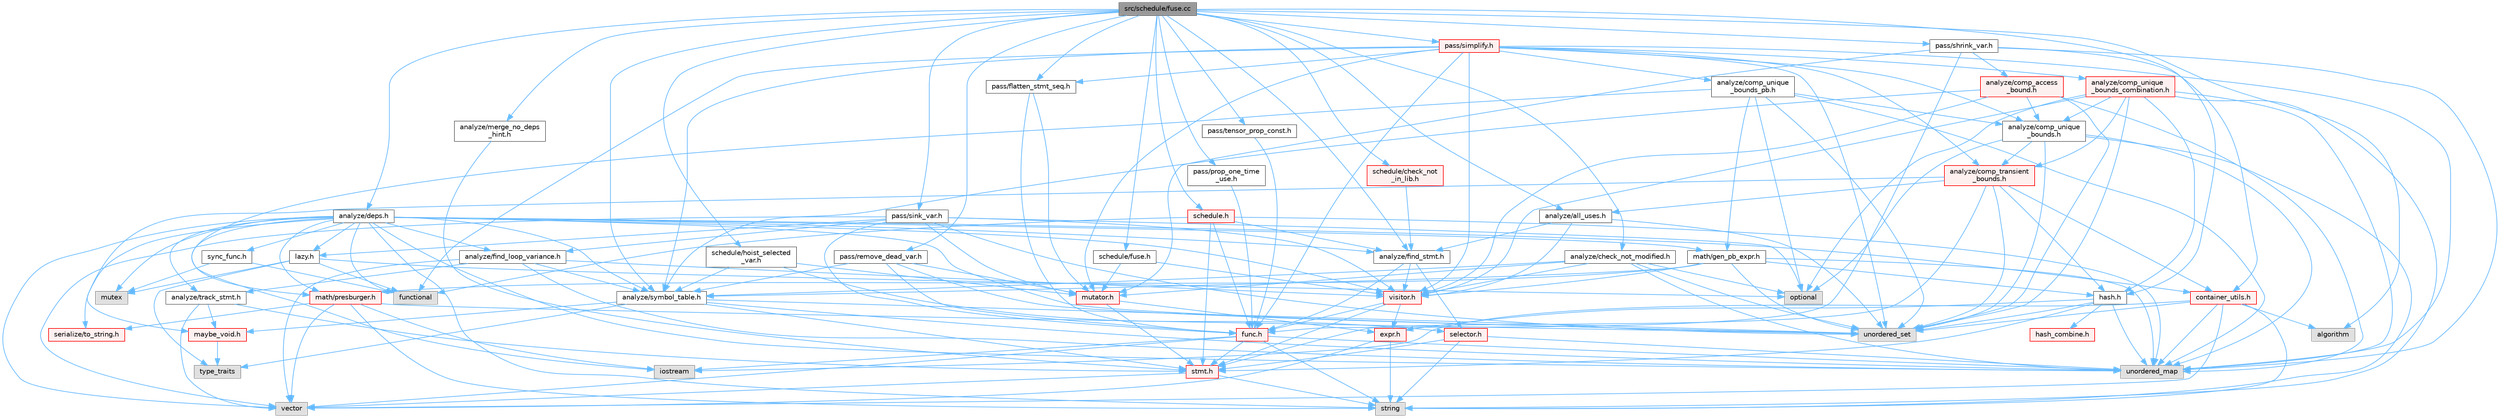 digraph "src/schedule/fuse.cc"
{
 // LATEX_PDF_SIZE
  bgcolor="transparent";
  edge [fontname=Helvetica,fontsize=10,labelfontname=Helvetica,labelfontsize=10];
  node [fontname=Helvetica,fontsize=10,shape=box,height=0.2,width=0.4];
  Node1 [label="src/schedule/fuse.cc",height=0.2,width=0.4,color="gray40", fillcolor="grey60", style="filled", fontcolor="black",tooltip=" "];
  Node1 -> Node2 [color="steelblue1",style="solid"];
  Node2 [label="algorithm",height=0.2,width=0.4,color="grey60", fillcolor="#E0E0E0", style="filled",tooltip=" "];
  Node1 -> Node3 [color="steelblue1",style="solid"];
  Node3 [label="analyze/all_uses.h",height=0.2,width=0.4,color="grey40", fillcolor="white", style="filled",URL="$all__uses_8h.html",tooltip=" "];
  Node3 -> Node4 [color="steelblue1",style="solid"];
  Node4 [label="unordered_set",height=0.2,width=0.4,color="grey60", fillcolor="#E0E0E0", style="filled",tooltip=" "];
  Node3 -> Node5 [color="steelblue1",style="solid"];
  Node5 [label="analyze/find_stmt.h",height=0.2,width=0.4,color="grey40", fillcolor="white", style="filled",URL="$find__stmt_8h.html",tooltip=" "];
  Node5 -> Node6 [color="steelblue1",style="solid"];
  Node6 [label="func.h",height=0.2,width=0.4,color="red", fillcolor="#FFF0F0", style="filled",URL="$func_8h.html",tooltip=" "];
  Node6 -> Node7 [color="steelblue1",style="solid"];
  Node7 [label="iostream",height=0.2,width=0.4,color="grey60", fillcolor="#E0E0E0", style="filled",tooltip=" "];
  Node6 -> Node8 [color="steelblue1",style="solid"];
  Node8 [label="string",height=0.2,width=0.4,color="grey60", fillcolor="#E0E0E0", style="filled",tooltip=" "];
  Node6 -> Node9 [color="steelblue1",style="solid"];
  Node9 [label="unordered_map",height=0.2,width=0.4,color="grey60", fillcolor="#E0E0E0", style="filled",tooltip=" "];
  Node6 -> Node11 [color="steelblue1",style="solid"];
  Node11 [label="vector",height=0.2,width=0.4,color="grey60", fillcolor="#E0E0E0", style="filled",tooltip=" "];
  Node6 -> Node49 [color="steelblue1",style="solid"];
  Node49 [label="stmt.h",height=0.2,width=0.4,color="red", fillcolor="#FFF0F0", style="filled",URL="$stmt_8h.html",tooltip=" "];
  Node49 -> Node8 [color="steelblue1",style="solid"];
  Node49 -> Node11 [color="steelblue1",style="solid"];
  Node5 -> Node55 [color="steelblue1",style="solid"];
  Node55 [label="selector.h",height=0.2,width=0.4,color="red", fillcolor="#FFF0F0", style="filled",URL="$selector_8h.html",tooltip=" "];
  Node55 -> Node8 [color="steelblue1",style="solid"];
  Node55 -> Node9 [color="steelblue1",style="solid"];
  Node55 -> Node49 [color="steelblue1",style="solid"];
  Node5 -> Node56 [color="steelblue1",style="solid"];
  Node56 [label="visitor.h",height=0.2,width=0.4,color="red", fillcolor="#FFF0F0", style="filled",URL="$visitor_8h.html",tooltip=" "];
  Node56 -> Node42 [color="steelblue1",style="solid"];
  Node42 [label="expr.h",height=0.2,width=0.4,color="red", fillcolor="#FFF0F0", style="filled",URL="$expr_8h.html",tooltip=" "];
  Node42 -> Node8 [color="steelblue1",style="solid"];
  Node42 -> Node11 [color="steelblue1",style="solid"];
  Node56 -> Node6 [color="steelblue1",style="solid"];
  Node56 -> Node49 [color="steelblue1",style="solid"];
  Node3 -> Node56 [color="steelblue1",style="solid"];
  Node1 -> Node61 [color="steelblue1",style="solid"];
  Node61 [label="analyze/check_not_modified.h",height=0.2,width=0.4,color="grey40", fillcolor="white", style="filled",URL="$check__not__modified_8h.html",tooltip=" "];
  Node61 -> Node15 [color="steelblue1",style="solid"];
  Node15 [label="optional",height=0.2,width=0.4,color="grey60", fillcolor="#E0E0E0", style="filled",tooltip=" "];
  Node61 -> Node9 [color="steelblue1",style="solid"];
  Node61 -> Node4 [color="steelblue1",style="solid"];
  Node61 -> Node62 [color="steelblue1",style="solid"];
  Node62 [label="analyze/symbol_table.h",height=0.2,width=0.4,color="grey40", fillcolor="white", style="filled",URL="$symbol__table_8h.html",tooltip=" "];
  Node62 -> Node23 [color="steelblue1",style="solid"];
  Node23 [label="type_traits",height=0.2,width=0.4,color="grey60", fillcolor="#E0E0E0", style="filled",tooltip=" "];
  Node62 -> Node9 [color="steelblue1",style="solid"];
  Node62 -> Node4 [color="steelblue1",style="solid"];
  Node62 -> Node63 [color="steelblue1",style="solid"];
  Node63 [label="maybe_void.h",height=0.2,width=0.4,color="red", fillcolor="#FFF0F0", style="filled",URL="$maybe__void_8h.html",tooltip=" "];
  Node63 -> Node23 [color="steelblue1",style="solid"];
  Node62 -> Node49 [color="steelblue1",style="solid"];
  Node61 -> Node64 [color="steelblue1",style="solid"];
  Node64 [label="mutator.h",height=0.2,width=0.4,color="red", fillcolor="#FFF0F0", style="filled",URL="$mutator_8h.html",tooltip=" "];
  Node64 -> Node42 [color="steelblue1",style="solid"];
  Node64 -> Node49 [color="steelblue1",style="solid"];
  Node61 -> Node56 [color="steelblue1",style="solid"];
  Node1 -> Node65 [color="steelblue1",style="solid"];
  Node65 [label="analyze/deps.h",height=0.2,width=0.4,color="grey40", fillcolor="white", style="filled",URL="$deps_8h.html",tooltip=" "];
  Node65 -> Node14 [color="steelblue1",style="solid"];
  Node14 [label="functional",height=0.2,width=0.4,color="grey60", fillcolor="#E0E0E0", style="filled",tooltip=" "];
  Node65 -> Node7 [color="steelblue1",style="solid"];
  Node65 -> Node59 [color="steelblue1",style="solid"];
  Node59 [label="mutex",height=0.2,width=0.4,color="grey60", fillcolor="#E0E0E0", style="filled",tooltip=" "];
  Node65 -> Node8 [color="steelblue1",style="solid"];
  Node65 -> Node9 [color="steelblue1",style="solid"];
  Node65 -> Node4 [color="steelblue1",style="solid"];
  Node65 -> Node11 [color="steelblue1",style="solid"];
  Node65 -> Node66 [color="steelblue1",style="solid"];
  Node66 [label="analyze/find_loop_variance.h",height=0.2,width=0.4,color="grey40", fillcolor="white", style="filled",URL="$find__loop__variance_8h.html",tooltip=" "];
  Node66 -> Node9 [color="steelblue1",style="solid"];
  Node66 -> Node11 [color="steelblue1",style="solid"];
  Node66 -> Node62 [color="steelblue1",style="solid"];
  Node66 -> Node67 [color="steelblue1",style="solid"];
  Node67 [label="analyze/track_stmt.h",height=0.2,width=0.4,color="grey40", fillcolor="white", style="filled",URL="$track__stmt_8h.html",tooltip=" "];
  Node67 -> Node11 [color="steelblue1",style="solid"];
  Node67 -> Node63 [color="steelblue1",style="solid"];
  Node67 -> Node49 [color="steelblue1",style="solid"];
  Node66 -> Node56 [color="steelblue1",style="solid"];
  Node65 -> Node5 [color="steelblue1",style="solid"];
  Node65 -> Node62 [color="steelblue1",style="solid"];
  Node65 -> Node67 [color="steelblue1",style="solid"];
  Node65 -> Node34 [color="steelblue1",style="solid"];
  Node34 [label="container_utils.h",height=0.2,width=0.4,color="red", fillcolor="#FFF0F0", style="filled",URL="$container__utils_8h.html",tooltip=" "];
  Node34 -> Node2 [color="steelblue1",style="solid"];
  Node34 -> Node7 [color="steelblue1",style="solid"];
  Node34 -> Node8 [color="steelblue1",style="solid"];
  Node34 -> Node9 [color="steelblue1",style="solid"];
  Node34 -> Node4 [color="steelblue1",style="solid"];
  Node34 -> Node11 [color="steelblue1",style="solid"];
  Node65 -> Node68 [color="steelblue1",style="solid"];
  Node68 [label="lazy.h",height=0.2,width=0.4,color="grey40", fillcolor="white", style="filled",URL="$lazy_8h.html",tooltip=" "];
  Node68 -> Node14 [color="steelblue1",style="solid"];
  Node68 -> Node59 [color="steelblue1",style="solid"];
  Node68 -> Node15 [color="steelblue1",style="solid"];
  Node68 -> Node23 [color="steelblue1",style="solid"];
  Node65 -> Node69 [color="steelblue1",style="solid"];
  Node69 [label="math/gen_pb_expr.h",height=0.2,width=0.4,color="grey40", fillcolor="white", style="filled",URL="$gen__pb__expr_8h.html",tooltip=" "];
  Node69 -> Node9 [color="steelblue1",style="solid"];
  Node69 -> Node4 [color="steelblue1",style="solid"];
  Node69 -> Node62 [color="steelblue1",style="solid"];
  Node69 -> Node70 [color="steelblue1",style="solid"];
  Node70 [label="hash.h",height=0.2,width=0.4,color="grey40", fillcolor="white", style="filled",URL="$hash_8h.html",tooltip=" "];
  Node70 -> Node9 [color="steelblue1",style="solid"];
  Node70 -> Node4 [color="steelblue1",style="solid"];
  Node70 -> Node42 [color="steelblue1",style="solid"];
  Node70 -> Node53 [color="steelblue1",style="solid"];
  Node53 [label="hash_combine.h",height=0.2,width=0.4,color="red", fillcolor="#FFF0F0", style="filled",URL="$hash__combine_8h.html",tooltip=" "];
  Node70 -> Node49 [color="steelblue1",style="solid"];
  Node69 -> Node71 [color="steelblue1",style="solid"];
  Node71 [label="math/presburger.h",height=0.2,width=0.4,color="red", fillcolor="#FFF0F0", style="filled",URL="$presburger_8h.html",tooltip=" "];
  Node71 -> Node7 [color="steelblue1",style="solid"];
  Node71 -> Node8 [color="steelblue1",style="solid"];
  Node71 -> Node4 [color="steelblue1",style="solid"];
  Node71 -> Node11 [color="steelblue1",style="solid"];
  Node71 -> Node29 [color="steelblue1",style="solid"];
  Node29 [label="serialize/to_string.h",height=0.2,width=0.4,color="red", fillcolor="#FFF0F0", style="filled",URL="$to__string_8h.html",tooltip=" "];
  Node69 -> Node56 [color="steelblue1",style="solid"];
  Node65 -> Node71 [color="steelblue1",style="solid"];
  Node65 -> Node29 [color="steelblue1",style="solid"];
  Node65 -> Node88 [color="steelblue1",style="solid"];
  Node88 [label="sync_func.h",height=0.2,width=0.4,color="grey40", fillcolor="white", style="filled",URL="$sync__func_8h.html",tooltip=" "];
  Node88 -> Node14 [color="steelblue1",style="solid"];
  Node88 -> Node59 [color="steelblue1",style="solid"];
  Node65 -> Node56 [color="steelblue1",style="solid"];
  Node1 -> Node5 [color="steelblue1",style="solid"];
  Node1 -> Node89 [color="steelblue1",style="solid"];
  Node89 [label="analyze/merge_no_deps\l_hint.h",height=0.2,width=0.4,color="grey40", fillcolor="white", style="filled",URL="$merge__no__deps__hint_8h.html",tooltip=" "];
  Node89 -> Node49 [color="steelblue1",style="solid"];
  Node1 -> Node62 [color="steelblue1",style="solid"];
  Node1 -> Node70 [color="steelblue1",style="solid"];
  Node1 -> Node90 [color="steelblue1",style="solid"];
  Node90 [label="pass/flatten_stmt_seq.h",height=0.2,width=0.4,color="grey40", fillcolor="white", style="filled",URL="$flatten__stmt__seq_8h.html",tooltip=" "];
  Node90 -> Node6 [color="steelblue1",style="solid"];
  Node90 -> Node64 [color="steelblue1",style="solid"];
  Node1 -> Node91 [color="steelblue1",style="solid"];
  Node91 [label="pass/prop_one_time\l_use.h",height=0.2,width=0.4,color="grey40", fillcolor="white", style="filled",URL="$prop__one__time__use_8h.html",tooltip=" "];
  Node91 -> Node6 [color="steelblue1",style="solid"];
  Node1 -> Node92 [color="steelblue1",style="solid"];
  Node92 [label="pass/remove_dead_var.h",height=0.2,width=0.4,color="grey40", fillcolor="white", style="filled",URL="$remove__dead__var_8h.html",tooltip=" "];
  Node92 -> Node4 [color="steelblue1",style="solid"];
  Node92 -> Node62 [color="steelblue1",style="solid"];
  Node92 -> Node6 [color="steelblue1",style="solid"];
  Node92 -> Node64 [color="steelblue1",style="solid"];
  Node1 -> Node93 [color="steelblue1",style="solid"];
  Node93 [label="pass/shrink_var.h",height=0.2,width=0.4,color="grey40", fillcolor="white", style="filled",URL="$shrink__var_8h.html",tooltip=" "];
  Node93 -> Node9 [color="steelblue1",style="solid"];
  Node93 -> Node94 [color="steelblue1",style="solid"];
  Node94 [label="analyze/comp_access\l_bound.h",height=0.2,width=0.4,color="red", fillcolor="#FFF0F0", style="filled",URL="$comp__access__bound_8h.html",tooltip=" "];
  Node94 -> Node9 [color="steelblue1",style="solid"];
  Node94 -> Node4 [color="steelblue1",style="solid"];
  Node94 -> Node95 [color="steelblue1",style="solid"];
  Node95 [label="analyze/comp_unique\l_bounds.h",height=0.2,width=0.4,color="grey40", fillcolor="white", style="filled",URL="$comp__unique__bounds_8h.html",tooltip=" "];
  Node95 -> Node15 [color="steelblue1",style="solid"];
  Node95 -> Node8 [color="steelblue1",style="solid"];
  Node95 -> Node9 [color="steelblue1",style="solid"];
  Node95 -> Node4 [color="steelblue1",style="solid"];
  Node95 -> Node96 [color="steelblue1",style="solid"];
  Node96 [label="analyze/comp_transient\l_bounds.h",height=0.2,width=0.4,color="red", fillcolor="#FFF0F0", style="filled",URL="$comp__transient__bounds_8h.html",tooltip=" "];
  Node96 -> Node4 [color="steelblue1",style="solid"];
  Node96 -> Node3 [color="steelblue1",style="solid"];
  Node96 -> Node34 [color="steelblue1",style="solid"];
  Node96 -> Node70 [color="steelblue1",style="solid"];
  Node96 -> Node63 [color="steelblue1",style="solid"];
  Node96 -> Node49 [color="steelblue1",style="solid"];
  Node94 -> Node62 [color="steelblue1",style="solid"];
  Node94 -> Node56 [color="steelblue1",style="solid"];
  Node93 -> Node34 [color="steelblue1",style="solid"];
  Node93 -> Node6 [color="steelblue1",style="solid"];
  Node93 -> Node64 [color="steelblue1",style="solid"];
  Node1 -> Node104 [color="steelblue1",style="solid"];
  Node104 [label="pass/simplify.h",height=0.2,width=0.4,color="red", fillcolor="#FFF0F0", style="filled",URL="$simplify_8h.html",tooltip=" "];
  Node104 -> Node14 [color="steelblue1",style="solid"];
  Node104 -> Node9 [color="steelblue1",style="solid"];
  Node104 -> Node4 [color="steelblue1",style="solid"];
  Node104 -> Node96 [color="steelblue1",style="solid"];
  Node104 -> Node95 [color="steelblue1",style="solid"];
  Node104 -> Node105 [color="steelblue1",style="solid"];
  Node105 [label="analyze/comp_unique\l_bounds_combination.h",height=0.2,width=0.4,color="red", fillcolor="#FFF0F0", style="filled",URL="$comp__unique__bounds__combination_8h.html",tooltip=" "];
  Node105 -> Node15 [color="steelblue1",style="solid"];
  Node105 -> Node8 [color="steelblue1",style="solid"];
  Node105 -> Node9 [color="steelblue1",style="solid"];
  Node105 -> Node4 [color="steelblue1",style="solid"];
  Node105 -> Node96 [color="steelblue1",style="solid"];
  Node105 -> Node95 [color="steelblue1",style="solid"];
  Node105 -> Node70 [color="steelblue1",style="solid"];
  Node105 -> Node56 [color="steelblue1",style="solid"];
  Node104 -> Node106 [color="steelblue1",style="solid"];
  Node106 [label="analyze/comp_unique\l_bounds_pb.h",height=0.2,width=0.4,color="grey40", fillcolor="white", style="filled",URL="$comp__unique__bounds__pb_8h.html",tooltip=" "];
  Node106 -> Node15 [color="steelblue1",style="solid"];
  Node106 -> Node9 [color="steelblue1",style="solid"];
  Node106 -> Node4 [color="steelblue1",style="solid"];
  Node106 -> Node95 [color="steelblue1",style="solid"];
  Node106 -> Node69 [color="steelblue1",style="solid"];
  Node106 -> Node71 [color="steelblue1",style="solid"];
  Node104 -> Node62 [color="steelblue1",style="solid"];
  Node104 -> Node6 [color="steelblue1",style="solid"];
  Node104 -> Node64 [color="steelblue1",style="solid"];
  Node104 -> Node90 [color="steelblue1",style="solid"];
  Node104 -> Node56 [color="steelblue1",style="solid"];
  Node1 -> Node109 [color="steelblue1",style="solid"];
  Node109 [label="pass/sink_var.h",height=0.2,width=0.4,color="grey40", fillcolor="white", style="filled",URL="$sink__var_8h.html",tooltip=" "];
  Node109 -> Node15 [color="steelblue1",style="solid"];
  Node109 -> Node4 [color="steelblue1",style="solid"];
  Node109 -> Node11 [color="steelblue1",style="solid"];
  Node109 -> Node66 [color="steelblue1",style="solid"];
  Node109 -> Node6 [color="steelblue1",style="solid"];
  Node109 -> Node68 [color="steelblue1",style="solid"];
  Node109 -> Node64 [color="steelblue1",style="solid"];
  Node109 -> Node56 [color="steelblue1",style="solid"];
  Node1 -> Node110 [color="steelblue1",style="solid"];
  Node110 [label="pass/tensor_prop_const.h",height=0.2,width=0.4,color="grey40", fillcolor="white", style="filled",URL="$tensor__prop__const_8h.html",tooltip=" "];
  Node110 -> Node6 [color="steelblue1",style="solid"];
  Node1 -> Node111 [color="steelblue1",style="solid"];
  Node111 [label="schedule.h",height=0.2,width=0.4,color="red", fillcolor="#FFF0F0", style="filled",URL="$schedule_8h.html",tooltip=" "];
  Node111 -> Node14 [color="steelblue1",style="solid"];
  Node111 -> Node9 [color="steelblue1",style="solid"];
  Node111 -> Node5 [color="steelblue1",style="solid"];
  Node111 -> Node6 [color="steelblue1",style="solid"];
  Node111 -> Node49 [color="steelblue1",style="solid"];
  Node1 -> Node131 [color="steelblue1",style="solid"];
  Node131 [label="schedule/check_not\l_in_lib.h",height=0.2,width=0.4,color="red", fillcolor="#FFF0F0", style="filled",URL="$check__not__in__lib_8h.html",tooltip=" "];
  Node131 -> Node5 [color="steelblue1",style="solid"];
  Node1 -> Node132 [color="steelblue1",style="solid"];
  Node132 [label="schedule/fuse.h",height=0.2,width=0.4,color="grey40", fillcolor="white", style="filled",URL="$fuse_8h.html",tooltip=" "];
  Node132 -> Node64 [color="steelblue1",style="solid"];
  Node132 -> Node56 [color="steelblue1",style="solid"];
  Node1 -> Node133 [color="steelblue1",style="solid"];
  Node133 [label="schedule/hoist_selected\l_var.h",height=0.2,width=0.4,color="grey40", fillcolor="white", style="filled",URL="$hoist__selected__var_8h.html",tooltip=" "];
  Node133 -> Node62 [color="steelblue1",style="solid"];
  Node133 -> Node64 [color="steelblue1",style="solid"];
  Node133 -> Node55 [color="steelblue1",style="solid"];
}
